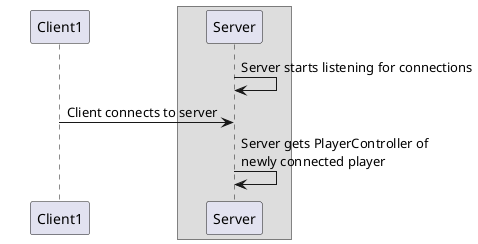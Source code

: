 @startuml


skinparam BoxPadding 0
skinparam ParticipantPadding 25
participant Client1 as C1

box 
participant Server as SV
end box

SV -> SV : Server starts listening for connections
C1 -> SV : Client connects to server
SV -> SV : Server gets PlayerController of \nnewly connected player

@enduml